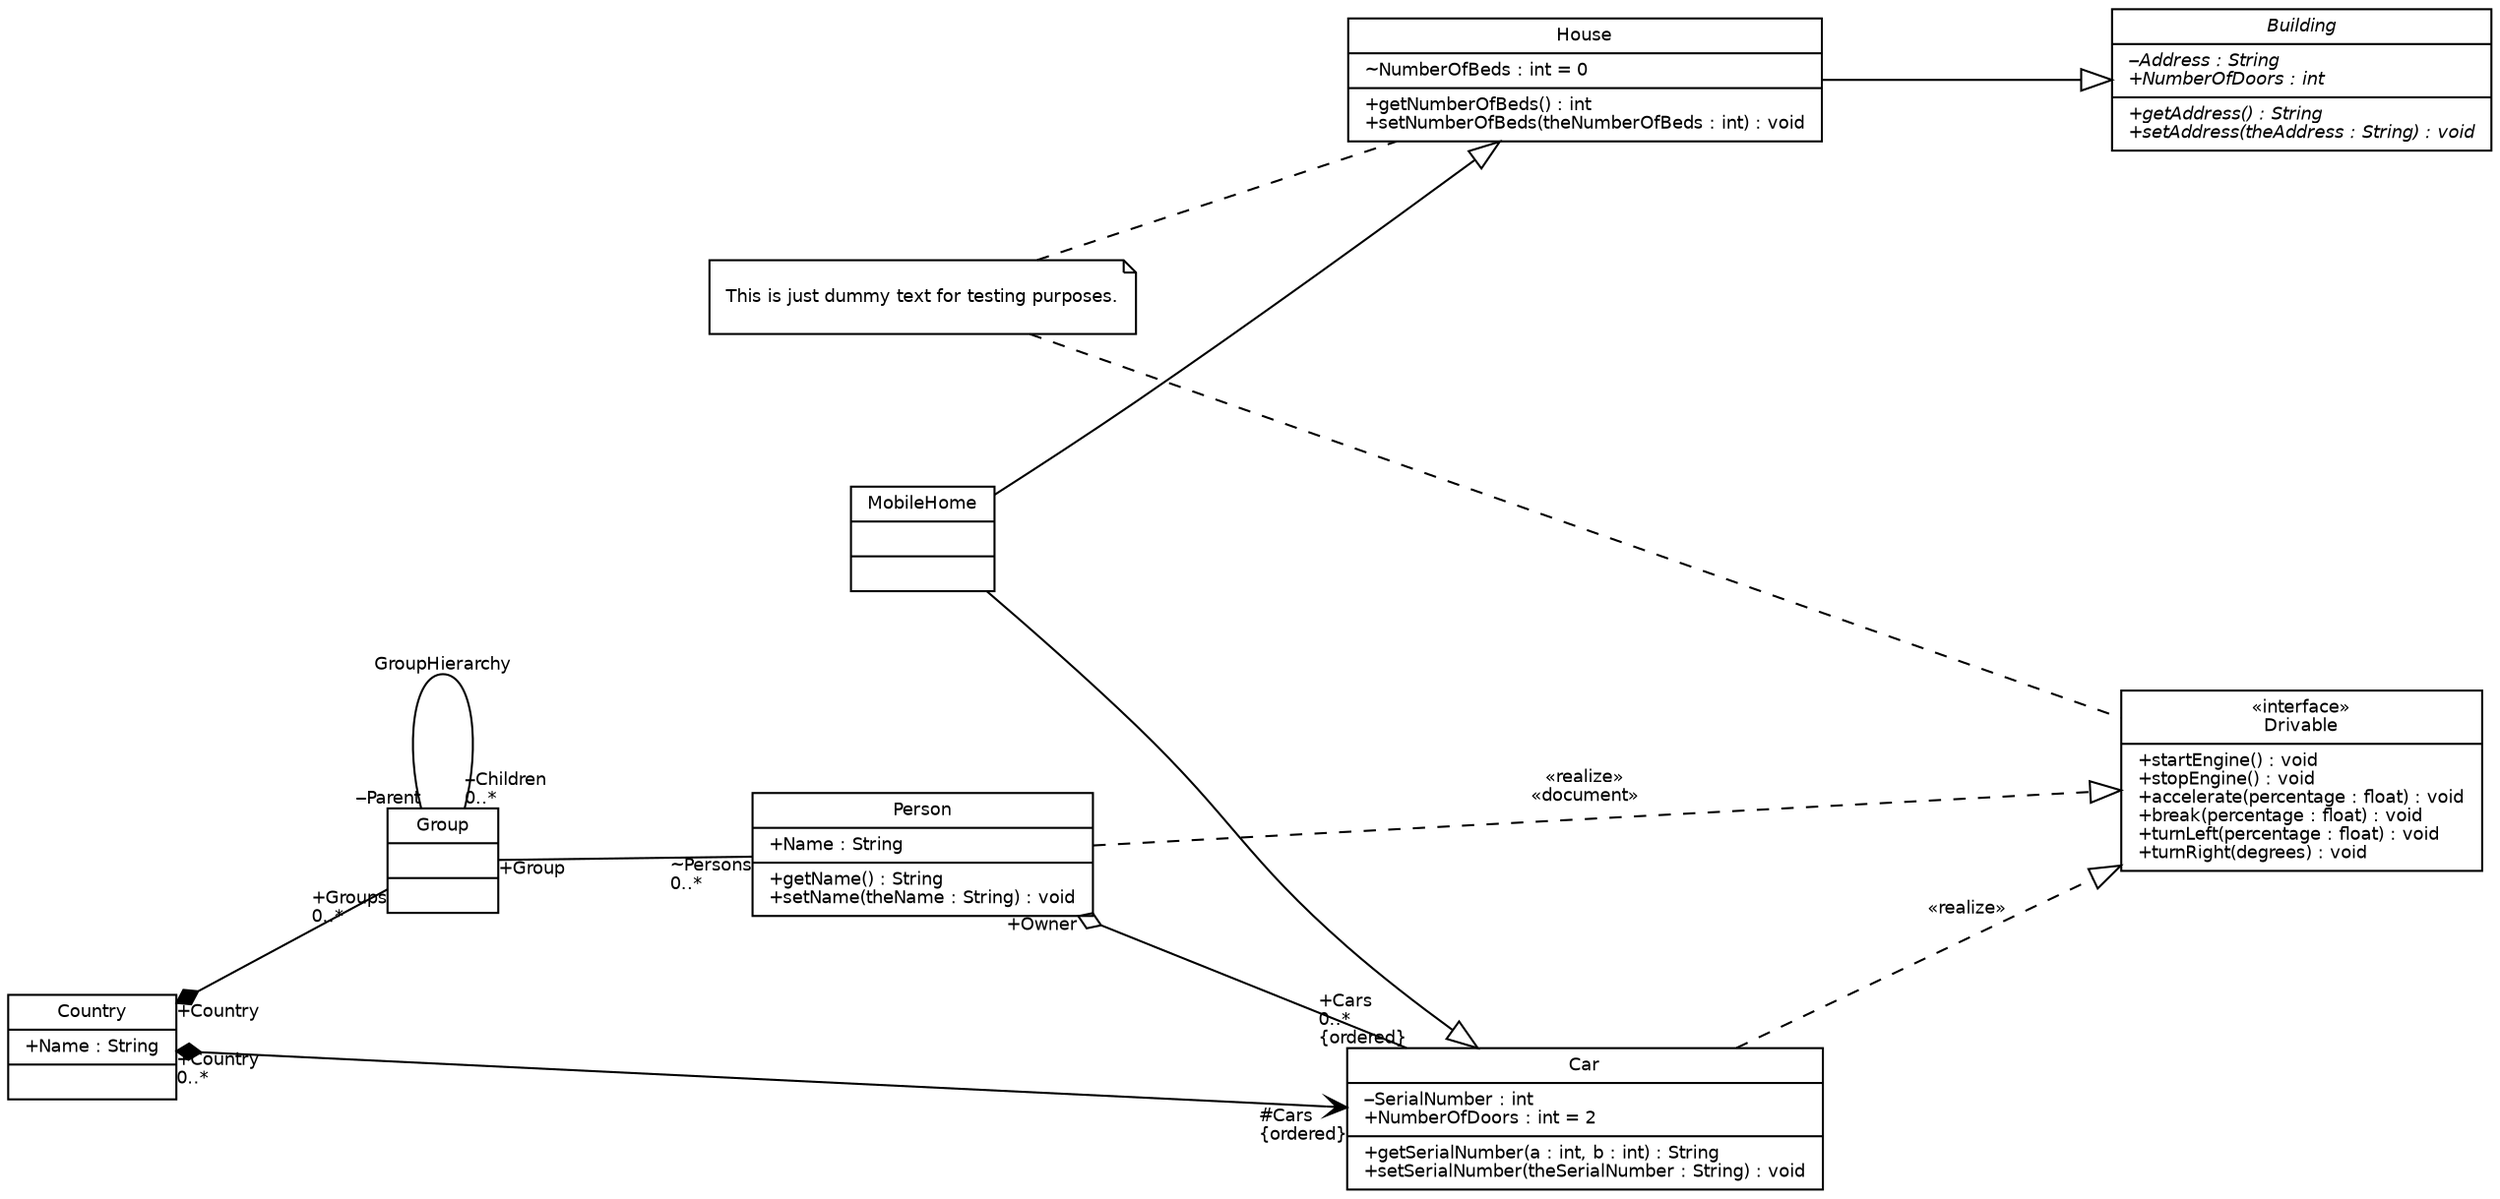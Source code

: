 
  
  
        digraph g {
		fontname="Helvetica"
		fontsize=8.5
        graph [
        rankdir="LR"

		ranksep=1.4
		nodesep=0.9
        ]
        node [
		fontname="Helvetica"
		fontsize=8.5
        shape="ellipse"
        ]
        edge [
		dir="both"
		arrowtail="none"
		fontname="Helvetica"
		fontsize=8.5
		arrowsize=1
        ]
    
        "127-0-1-1--6741fdc4:11701e7285e:-8000:000000000000077D" [label="House | ~NumberOfBeds : int = 0\l | +getNumberOfBeds() : int\l+setNumberOfBeds(theNumberOfBeds : int) : void\l" shape="record" ]
    
        "127-0-1-1--6741fdc4:11701e7285e:-8000:000000000000077F" [label="MobileHome |  | " shape="record" ]
    
        "127-0-1-1--6741fdc4:11701e7285e:-8000:0000000000000781" [label="Car | ‒SerialNumber : int\l+NumberOfDoors : int = 2\l | +getSerialNumber(a : int, b : int) : String\l+setSerialNumber(theSerialNumber : String) : void\l" shape="record" ]
    
        "127-0-1-1--6741fdc4:11701e7285e:-8000:000000000000078E" [fontname="Helvetica-Oblique" label="Building | ‒Address : String\l+NumberOfDoors : int\l | +getAddress() : String\l+setAddress(theAddress : String) : void\l" shape="record" ]
    
        "127-0-1-1--6741fdc4:11701e7285e:-8000:00000000000007D2" [label="Country | +Name : String\l | " shape="record" ]
    
        "127-0-1-1--6741fdc4:11701e7285e:-8000:00000000000007F2" [label="Group |  | " shape="record" ]
    
        "127-0-1-1--6741fdc4:11701e7285e:-8000:00000000000007FF" [label="Person | +Name : String\l | +getName() : String\l+setName(theName : String) : void\l" shape="record" ]
    
        "127-0-1-1-20fed249:1262dd437d5:-8000:0000000000000F4D" [label="This is just dummy text for testing purposes." shape= "note" ]
        "127-0-1-1-20fed249:1262dd437d5:-8000:0000000000000F4D" -> "127-0-1-1--6741fdc4:11701e7285e:-8000:000000000000077D" [style="dashed" arrowhead="none" ]"127-0-1-1-20fed249:1262dd437d5:-8000:0000000000000F4D" -> "127-0-1-1--6741fdc4:11701e7285e:-8000:0000000000000783" [style="dashed" arrowhead="none" ]
        "127-0-1-1--6741fdc4:11701e7285e:-8000:0000000000000783" [label="«interface»\nDrivable | +startEngine() : void\l+stopEngine() : void\l+accelerate(percentage : float) : void\l+break(percentage : float) : void\l+turnLeft(percentage : float) : void\l+turnRight(degrees) : void\l " shape="record" ]
    
        "127-0-1-1--6741fdc4:11701e7285e:-8000:00000000000007D2" -> "127-0-1-1--6741fdc4:11701e7285e:-8000:0000000000000781" [arrowtail="diamond" arrowhead="vee"  headlabel="#Cars\l{ordered}\l" taillabel="+Country\l0..*\l" ]
    
        "127-0-1-1--6741fdc4:11701e7285e:-8000:00000000000007F2" -> "127-0-1-1--6741fdc4:11701e7285e:-8000:00000000000007F2" [arrowhead="none" arrowhead="none" label="GroupHierarchy" headlabel="‒Children\l0..*\l" taillabel="‒Parent\l" ]
    
        "127-0-1-1--6741fdc4:11701e7285e:-8000:00000000000007F2" -> "127-0-1-1--6741fdc4:11701e7285e:-8000:00000000000007FF" [arrowhead="none" arrowhead="none"  headlabel="~Persons\l0..*\l" taillabel="+Group\l" ]
    
        "127-0-1-1--6741fdc4:11701e7285e:-8000:00000000000007D2" -> "127-0-1-1--6741fdc4:11701e7285e:-8000:00000000000007F2" [arrowtail="diamond" arrowhead="none"  headlabel="+Groups\l0..*\l" taillabel="+Country\l" ]
    
        "127-0-1-1--6741fdc4:11701e7285e:-8000:00000000000007FF" -> "127-0-1-1--6741fdc4:11701e7285e:-8000:0000000000000781" [arrowtail="odiamond" arrowhead="none"  headlabel="+Cars\l0..*\l{ordered}\l" taillabel="+Owner\l" ]
    
        "127-0-1-1--6741fdc4:11701e7285e:-8000:0000000000000781" -> "127-0-1-1--6741fdc4:11701e7285e:-8000:0000000000000783" [style="dashed" arrowhead="onormal" arrowsize=1.5 label="«realize»"]
    
        "127-0-1-1--6741fdc4:11701e7285e:-8000:00000000000007FF" -> "127-0-1-1--6741fdc4:11701e7285e:-8000:0000000000000783" [style="dashed" arrowhead="onormal" arrowsize=1.5 label="«realize»\n«document»"]
    
        "127-0-1-1--6741fdc4:11701e7285e:-8000:000000000000077F" -> "127-0-1-1--6741fdc4:11701e7285e:-8000:000000000000077D" [arrowhead="onormal" arrowsize=1.5 ]
    
        "127-0-1-1--6741fdc4:11701e7285e:-8000:000000000000077F" -> "127-0-1-1--6741fdc4:11701e7285e:-8000:0000000000000781" [arrowhead="onormal" arrowsize=1.5 ]
    
        "127-0-1-1--6741fdc4:11701e7285e:-8000:000000000000077D" -> "127-0-1-1--6741fdc4:11701e7285e:-8000:000000000000078E" [arrowhead="onormal" arrowsize=1.5 ]
    
        }
    
